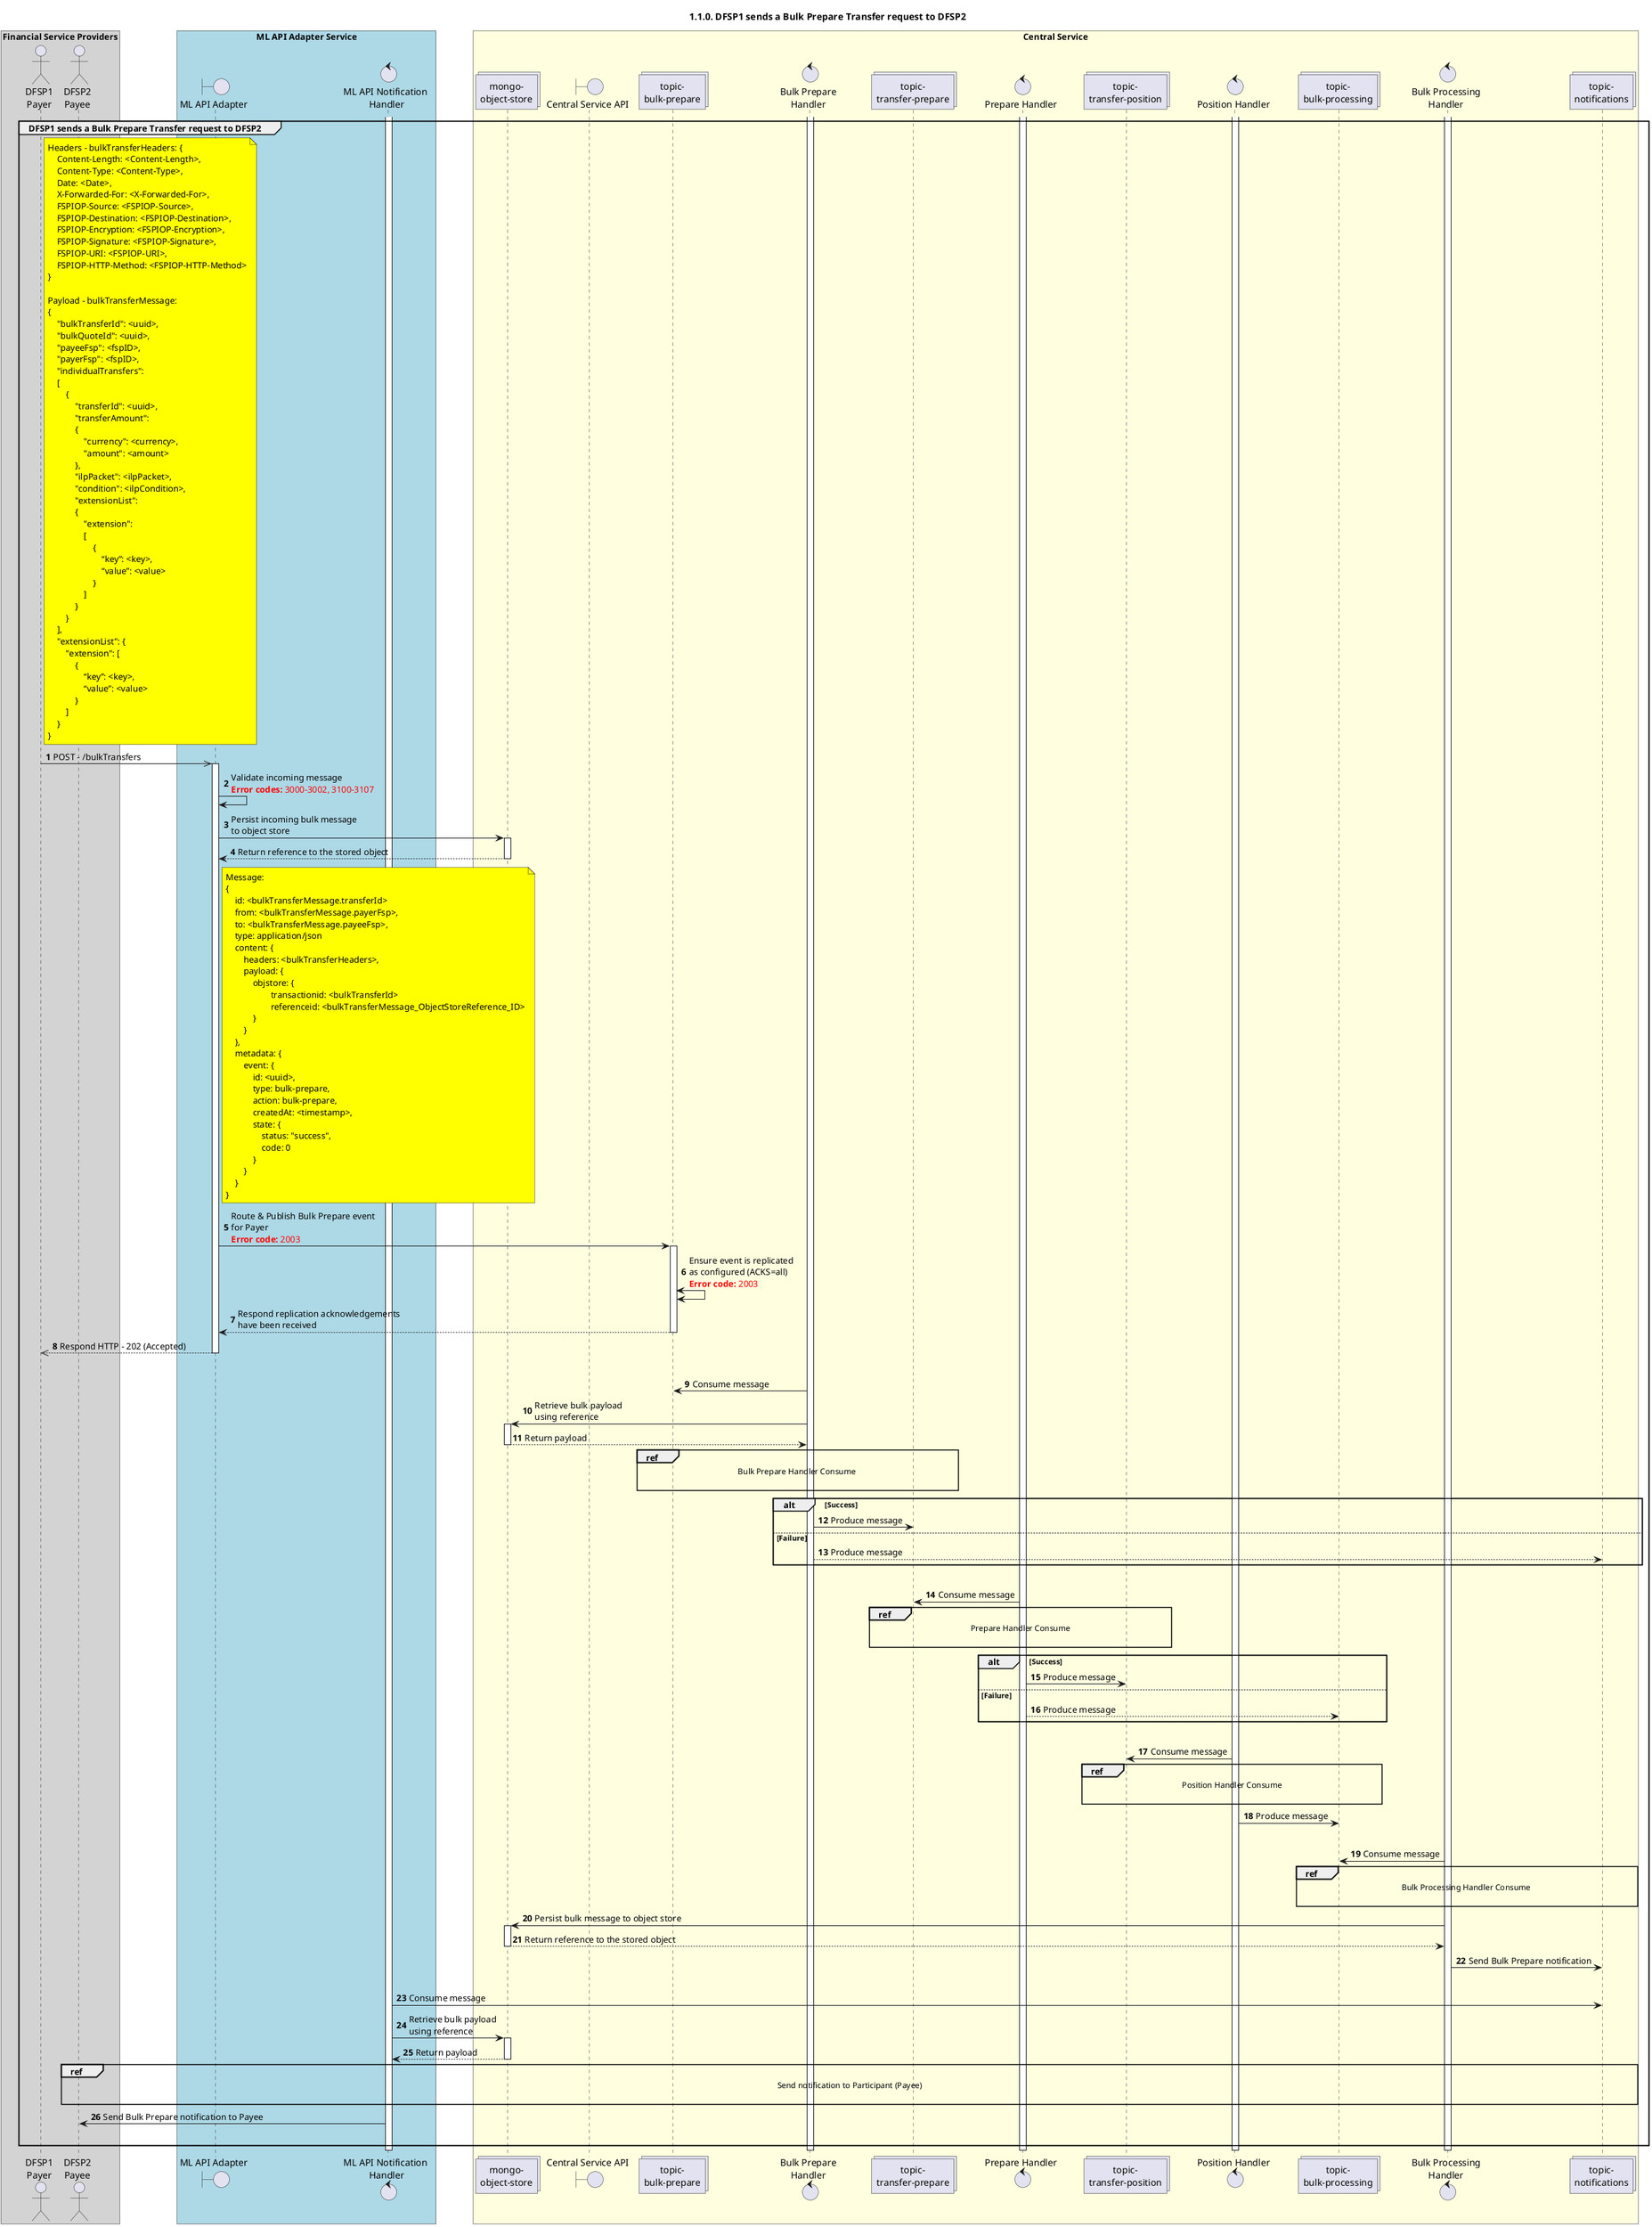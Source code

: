 /'*****
 License
 --------------
 Copyright © 2017 Bill & Melinda Gates Foundation
 The Mojaloop files are made available by the Bill & Melinda Gates Foundation under the Apache License, Version 2.0 (the "License") and you may not use these files except in compliance with the License. You may obtain a copy of the License at
 http://www.apache.org/licenses/LICENSE-2.0
 Unless required by applicable law or agreed to in writing, the Mojaloop files are distributed on an "AS IS" BASIS, WITHOUT WARRANTIES OR CONDITIONS OF ANY KIND, either express or implied. See the License for the specific language governing permissions and limitations under the License.
 Contributors
 --------------
 This is the official list of the Mojaloop project contributors for this file.
 Names of the original copyright holders (individuals or organizations)
 should be listed with a '*' in the first column. People who have
 contributed from an organization can be listed under the organization
 that actually holds the copyright for their contributions (see the
 Gates Foundation organization for an example). Those individuals should have
 their names indented and be marked with a '-'. Email address can be added
 optionally within square brackets <email>.
 * Gates Foundation
 - Name Surname <name.surname@gatesfoundation.com>

 * Samuel Kummary <sam@modusbox.com>
 --------------
 ******'/

@startuml
' declare title
title 1.1.0. DFSP1 sends a Bulk Prepare Transfer request to DFSP2

autonumber

' Actor Keys:
'   boundary - APIs/Interfaces, etc
'   collections - Kafka Topics
'   control - Kafka Consumers
'   entity - Database Access Objects
'   database - Database Persistance Store

' declare actors
actor "DFSP1\nPayer" as DFSP1
actor "DFSP2\nPayee" as DFSP2
boundary "ML API Adapter" as MLAPI
control "ML API Notification \nHandler" as NOTIFY_HANDLER
collections "mongo-\nobject-store" as OBJECT_STORE
boundary "Central Service API" as CSAPI
collections "topic-\nbulk-prepare" as TOPIC_BULK_PREPARE
control "Bulk Prepare\nHandler" as BULK_PREP_HANDLER
collections "topic-\ntransfer-prepare" as TOPIC_TRANSFER_PREPARE
control "Prepare Handler" as PREP_HANDLER
collections "topic-\ntransfer-position" as TOPIC_TRANSFER_POSITION
control "Position Handler" as POS_HANDLER
collections "topic-\nbulk-processing" as TOPIC_BULK_PROCESSING
control "Bulk Processing\nHandler" as BULK_PROC_HANDLER
collections "topic-\nnotifications" as TOPIC_NOTIFICATIONS

box "Financial Service Providers" #lightGray
	participant DFSP1
	participant DFSP2
end box

box "ML API Adapter Service" #LightBlue
	participant MLAPI
	participant NOTIFY_HANDLER
end box

box "Central Service" #LightYellow
    participant OBJECT_STORE
    participant CSAPI
	participant TOPIC_BULK_PREPARE
    participant BULK_PREP_HANDLER
    participant TOPIC_TRANSFER_PREPARE
    participant PREP_HANDLER
    participant TOPIC_TRANSFER_POSITION
    participant POS_HANDLER
    participant TOPIC_BULK_PROCESSING
    participant BULK_PROC_HANDLER
    participant TOPIC_NOTIFICATIONS
end box

' start flow
activate NOTIFY_HANDLER
activate BULK_PREP_HANDLER
activate PREP_HANDLER
activate POS_HANDLER
activate BULK_PROC_HANDLER
group DFSP1 sends a Bulk Prepare Transfer request to DFSP2
    note right of DFSP1 #yellow
        Headers - bulkTransferHeaders: {
            Content-Length: <Content-Length>,
            Content-Type: <Content-Type>,
            Date: <Date>,
            X-Forwarded-For: <X-Forwarded-For>,
            FSPIOP-Source: <FSPIOP-Source>,
            FSPIOP-Destination: <FSPIOP-Destination>,
            FSPIOP-Encryption: <FSPIOP-Encryption>,
            FSPIOP-Signature: <FSPIOP-Signature>,
            FSPIOP-URI: <FSPIOP-URI>,
            FSPIOP-HTTP-Method: <FSPIOP-HTTP-Method>
        }

        Payload - bulkTransferMessage:
        {
            "bulkTransferId": <uuid>,
            "bulkQuoteId": <uuid>, 
            "payeeFsp": <fspID>,
            "payerFsp": <fspID>,
            "individualTransfers": 
            [
                {
                    "transferId": <uuid>, 
                    "transferAmount": 
                    { 
                        "currency": <currency>, 
                        "amount": <amount> 
                    }, 
                    "ilpPacket": <ilpPacket>,
                    "condition": <ilpCondition>,
                    "extensionList":
                    {
                        "extension":
                        [ 
                            { 
                                “key”: <key>, 
                                “value”: <value> 
                            }
                        ]
                    }
                }
            ],
            "extensionList": {
                "extension": [
                    {
                        “key”: <key>, 
                        “value”: <value> 
                    }
                ]
            }
        }
    end note
    DFSP1 ->> MLAPI: POST - /bulkTransfers
    activate MLAPI
    MLAPI -> MLAPI: Validate incoming message\n<color #FF0000><b>Error codes:</b> 3000-3002, 3100-3107</color>
    MLAPI -> OBJECT_STORE: Persist incoming bulk message\nto object store
    activate OBJECT_STORE
    OBJECT_STORE --> MLAPI: Return reference to the stored object
    deactivate OBJECT_STORE
    note right of MLAPI #yellow
        Message:
        {
            id: <bulkTransferMessage.transferId>
            from: <bulkTransferMessage.payerFsp>,
            to: <bulkTransferMessage.payeeFsp>,
            type: application/json
            content: {
                headers: <bulkTransferHeaders>,
                payload: {
                    objstore: {
                            transactionid: <bulkTransferId>
                            referenceid: <bulkTransferMessage_ObjectStoreReference_ID>
                    }
                }
            },
            metadata: {
                event: {
                    id: <uuid>,
                    type: bulk-prepare,
                    action: bulk-prepare,
                    createdAt: <timestamp>,
                    state: {
                        status: "success",
                        code: 0
                    }
                }
            }
        }
    end note
    MLAPI -> TOPIC_BULK_PREPARE: Route & Publish Bulk Prepare event \nfor Payer\n<color #FF0000><b>Error code:</b> 2003</color>
    activate TOPIC_BULK_PREPARE
    TOPIC_BULK_PREPARE <-> TOPIC_BULK_PREPARE: Ensure event is replicated \nas configured (ACKS=all)\n<color #FF0000><b>Error code:</b> 2003</color>
    TOPIC_BULK_PREPARE --> MLAPI: Respond replication acknowledgements \nhave been received
    deactivate TOPIC_BULK_PREPARE
    MLAPI -->> DFSP1: Respond HTTP - 202 (Accepted)
    deactivate MLAPI
    |||
    TOPIC_BULK_PREPARE <- BULK_PREP_HANDLER: Consume message
    BULK_PREP_HANDLER -> OBJECT_STORE: Retrieve bulk payload\nusing reference
    activate OBJECT_STORE
    OBJECT_STORE --> BULK_PREP_HANDLER: Return payload
    deactivate OBJECT_STORE
    ref over TOPIC_BULK_PREPARE, BULK_PREP_HANDLER, TOPIC_TRANSFER_PREPARE :  Bulk Prepare Handler Consume \n
    alt Success
        BULK_PREP_HANDLER -> TOPIC_TRANSFER_PREPARE: Produce message
    else Failure
        BULK_PREP_HANDLER --> TOPIC_NOTIFICATIONS: Produce message
    end
    |||
    TOPIC_TRANSFER_PREPARE <- PREP_HANDLER: Consume message
    ref over TOPIC_TRANSFER_PREPARE, PREP_HANDLER, TOPIC_TRANSFER_POSITION :  Prepare Handler Consume\n
    alt Success
        PREP_HANDLER -> TOPIC_TRANSFER_POSITION: Produce message
    else Failure
        PREP_HANDLER --> TOPIC_BULK_PROCESSING: Produce message
    end
    |||
    TOPIC_TRANSFER_POSITION <- POS_HANDLER: Consume message
    ref over TOPIC_TRANSFER_POSITION, POS_HANDLER, TOPIC_BULK_PROCESSING : Position Handler Consume\n
    POS_HANDLER -> TOPIC_BULK_PROCESSING: Produce message
    |||
    TOPIC_BULK_PROCESSING <- BULK_PROC_HANDLER: Consume message
    ref over TOPIC_BULK_PROCESSING, BULK_PROC_HANDLER, TOPIC_NOTIFICATIONS : Bulk Processing Handler Consume \n
    BULK_PROC_HANDLER -> OBJECT_STORE: Persist bulk message to object store
    activate OBJECT_STORE
    OBJECT_STORE --> BULK_PROC_HANDLER: Return reference to the stored object
    deactivate OBJECT_STORE
    BULK_PROC_HANDLER -> TOPIC_NOTIFICATIONS: Send Bulk Prepare notification
    |||
    TOPIC_NOTIFICATIONS <- NOTIFY_HANDLER: Consume message
    NOTIFY_HANDLER -> OBJECT_STORE: Retrieve bulk payload\nusing reference
    activate OBJECT_STORE
    OBJECT_STORE --> NOTIFY_HANDLER: Return payload
    deactivate OBJECT_STORE
    ref over DFSP2, TOPIC_NOTIFICATIONS : Send notification to Participant (Payee)\n
    NOTIFY_HANDLER -> DFSP2: Send Bulk Prepare notification to Payee
    |||
end
deactivate POS_HANDLER
deactivate BULK_PREP_HANDLER
deactivate PREP_HANDLER
deactivate BULK_PROC_HANDLER
deactivate NOTIFY_HANDLER
@enduml
